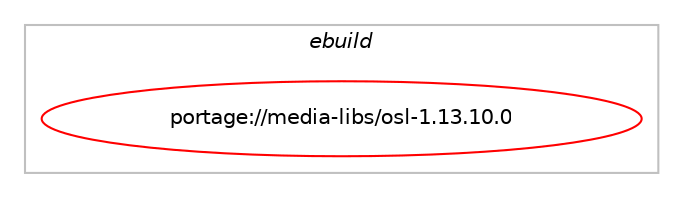 digraph prolog {

# *************
# Graph options
# *************

newrank=true;
concentrate=true;
compound=true;
graph [rankdir=LR,fontname=Helvetica,fontsize=10,ranksep=1.5];#, ranksep=2.5, nodesep=0.2];
edge  [arrowhead=vee];
node  [fontname=Helvetica,fontsize=10];

# **********
# The ebuild
# **********

subgraph cluster_leftcol {
color=gray;
label=<<i>ebuild</i>>;
id [label="portage://media-libs/osl-1.13.10.0", color=red, width=4, href="../media-libs/osl-1.13.10.0.svg"];
}

# ****************
# The dependencies
# ****************

subgraph cluster_midcol {
color=gray;
label=<<i>dependencies</i>>;
subgraph cluster_compile {
fillcolor="#eeeeee";
style=filled;
label=<<i>compile</i>>;
# *** BEGIN UNKNOWN DEPENDENCY TYPE (TODO) ***
# id -> equal(use_conditional_group(positive,gui,portage://media-libs/osl-1.13.10.0,[use_conditional_group(negative,qt6,portage://media-libs/osl-1.13.10.0,[package_dependency(portage://media-libs/osl-1.13.10.0,install,no,dev-qt,qtcore,none,[,,],[slot(5)],[]),package_dependency(portage://media-libs/osl-1.13.10.0,install,no,dev-qt,qtgui,none,[,,],[slot(5)],[]),package_dependency(portage://media-libs/osl-1.13.10.0,install,no,dev-qt,qtwidgets,none,[,,],[slot(5)],[]),package_dependency(portage://media-libs/osl-1.13.10.0,install,no,dev-qt,qtopengl,none,[,,],[slot(5)],[])]),use_conditional_group(positive,qt6,portage://media-libs/osl-1.13.10.0,[package_dependency(portage://media-libs/osl-1.13.10.0,install,no,dev-qt,qtbase,none,[,,],[slot(6)],[use(enable(gui),none),use(enable(widgets),none),use(enable(opengl),none)])])]))
# *** END UNKNOWN DEPENDENCY TYPE (TODO) ***

# *** BEGIN UNKNOWN DEPENDENCY TYPE (TODO) ***
# id -> equal(use_conditional_group(positive,llvm_slot_15,portage://media-libs/osl-1.13.10.0,[package_dependency(portage://media-libs/osl-1.13.10.0,install,no,sys-devel,clang,none,[,,],[slot(15)],[]),package_dependency(portage://media-libs/osl-1.13.10.0,install,no,sys-devel,llvm,none,[,,],[slot(15)],[])]))
# *** END UNKNOWN DEPENDENCY TYPE (TODO) ***

# *** BEGIN UNKNOWN DEPENDENCY TYPE (TODO) ***
# id -> equal(use_conditional_group(positive,llvm_slot_16,portage://media-libs/osl-1.13.10.0,[package_dependency(portage://media-libs/osl-1.13.10.0,install,no,sys-devel,clang,none,[,,],[slot(16)],[]),package_dependency(portage://media-libs/osl-1.13.10.0,install,no,sys-devel,llvm,none,[,,],[slot(16)],[])]))
# *** END UNKNOWN DEPENDENCY TYPE (TODO) ***

# *** BEGIN UNKNOWN DEPENDENCY TYPE (TODO) ***
# id -> equal(use_conditional_group(positive,llvm_slot_17,portage://media-libs/osl-1.13.10.0,[package_dependency(portage://media-libs/osl-1.13.10.0,install,no,sys-devel,clang,none,[,,],[slot(17)],[]),package_dependency(portage://media-libs/osl-1.13.10.0,install,no,sys-devel,llvm,none,[,,],[slot(17)],[])]))
# *** END UNKNOWN DEPENDENCY TYPE (TODO) ***

# *** BEGIN UNKNOWN DEPENDENCY TYPE (TODO) ***
# id -> equal(use_conditional_group(positive,llvm_slot_18,portage://media-libs/osl-1.13.10.0,[package_dependency(portage://media-libs/osl-1.13.10.0,install,no,sys-devel,clang,none,[,,],[slot(18)],[]),package_dependency(portage://media-libs/osl-1.13.10.0,install,no,sys-devel,llvm,none,[,,],[slot(18)],[])]))
# *** END UNKNOWN DEPENDENCY TYPE (TODO) ***

# *** BEGIN UNKNOWN DEPENDENCY TYPE (TODO) ***
# id -> equal(use_conditional_group(positive,optix,portage://media-libs/osl-1.13.10.0,[package_dependency(portage://media-libs/osl-1.13.10.0,install,no,dev-libs,optix,none,[,,],[],[use(disable(headers-only),none)])]))
# *** END UNKNOWN DEPENDENCY TYPE (TODO) ***

# *** BEGIN UNKNOWN DEPENDENCY TYPE (TODO) ***
# id -> equal(use_conditional_group(positive,partio,portage://media-libs/osl-1.13.10.0,[package_dependency(portage://media-libs/osl-1.13.10.0,install,no,media-libs,partio,none,[,,],[],[])]))
# *** END UNKNOWN DEPENDENCY TYPE (TODO) ***

# *** BEGIN UNKNOWN DEPENDENCY TYPE (TODO) ***
# id -> equal(use_conditional_group(positive,python,portage://media-libs/osl-1.13.10.0,[use_conditional_group(positive,python_single_target_python3_10,portage://media-libs/osl-1.13.10.0,[package_dependency(portage://media-libs/osl-1.13.10.0,install,no,dev-lang,python,none,[,,],[slot(3.10)],[])]),use_conditional_group(positive,python_single_target_python3_11,portage://media-libs/osl-1.13.10.0,[package_dependency(portage://media-libs/osl-1.13.10.0,install,no,dev-lang,python,none,[,,],[slot(3.11)],[])]),use_conditional_group(positive,python_single_target_python3_12,portage://media-libs/osl-1.13.10.0,[package_dependency(portage://media-libs/osl-1.13.10.0,install,no,dev-lang,python,none,[,,],[slot(3.12)],[])]),use_conditional_group(positive,python_single_target_python3_10,portage://media-libs/osl-1.13.10.0,[package_dependency(portage://media-libs/osl-1.13.10.0,install,no,dev-python,pybind11,none,[,,],[],[use(enable(python_targets_python3_10),negative)]),package_dependency(portage://media-libs/osl-1.13.10.0,install,no,media-libs,openimageio,none,[,,],[],[use(enable(python),none),use(enable(python_single_target_python3_10),negative)])]),use_conditional_group(positive,python_single_target_python3_11,portage://media-libs/osl-1.13.10.0,[package_dependency(portage://media-libs/osl-1.13.10.0,install,no,dev-python,pybind11,none,[,,],[],[use(enable(python_targets_python3_11),negative)]),package_dependency(portage://media-libs/osl-1.13.10.0,install,no,media-libs,openimageio,none,[,,],[],[use(enable(python),none),use(enable(python_single_target_python3_11),negative)])]),use_conditional_group(positive,python_single_target_python3_12,portage://media-libs/osl-1.13.10.0,[package_dependency(portage://media-libs/osl-1.13.10.0,install,no,dev-python,pybind11,none,[,,],[],[use(enable(python_targets_python3_12),negative)]),package_dependency(portage://media-libs/osl-1.13.10.0,install,no,media-libs,openimageio,none,[,,],[],[use(enable(python),none),use(enable(python_single_target_python3_12),negative)])])]))
# *** END UNKNOWN DEPENDENCY TYPE (TODO) ***

# *** BEGIN UNKNOWN DEPENDENCY TYPE (TODO) ***
# id -> equal(use_conditional_group(positive,test,portage://media-libs/osl-1.13.10.0,[package_dependency(portage://media-libs/osl-1.13.10.0,install,no,media-fonts,droid,none,[,,],[],[])]))
# *** END UNKNOWN DEPENDENCY TYPE (TODO) ***

# *** BEGIN UNKNOWN DEPENDENCY TYPE (TODO) ***
# id -> equal(package_dependency(portage://media-libs/osl-1.13.10.0,install,no,dev-libs,boost,none,[,,],any_same_slot,[]))
# *** END UNKNOWN DEPENDENCY TYPE (TODO) ***

# *** BEGIN UNKNOWN DEPENDENCY TYPE (TODO) ***
# id -> equal(package_dependency(portage://media-libs/osl-1.13.10.0,install,no,dev-libs,pugixml,none,[,,],[],[]))
# *** END UNKNOWN DEPENDENCY TYPE (TODO) ***

# *** BEGIN UNKNOWN DEPENDENCY TYPE (TODO) ***
# id -> equal(package_dependency(portage://media-libs/osl-1.13.10.0,install,no,dev-util,patchelf,none,[,,],[],[]))
# *** END UNKNOWN DEPENDENCY TYPE (TODO) ***

# *** BEGIN UNKNOWN DEPENDENCY TYPE (TODO) ***
# id -> equal(package_dependency(portage://media-libs/osl-1.13.10.0,install,no,media-libs,openexr,greaterequal,[3,,,3],[slot(0),equal],[]))
# *** END UNKNOWN DEPENDENCY TYPE (TODO) ***

# *** BEGIN UNKNOWN DEPENDENCY TYPE (TODO) ***
# id -> equal(package_dependency(portage://media-libs/osl-1.13.10.0,install,no,media-libs,openimageio,greaterequal,[2.4,,,2.4],any_same_slot,[]))
# *** END UNKNOWN DEPENDENCY TYPE (TODO) ***

# *** BEGIN UNKNOWN DEPENDENCY TYPE (TODO) ***
# id -> equal(package_dependency(portage://media-libs/osl-1.13.10.0,install,no,sys-libs,zlib,none,[,,],any_same_slot,[]))
# *** END UNKNOWN DEPENDENCY TYPE (TODO) ***

}
subgraph cluster_compileandrun {
fillcolor="#eeeeee";
style=filled;
label=<<i>compile and run</i>>;
}
subgraph cluster_run {
fillcolor="#eeeeee";
style=filled;
label=<<i>run</i>>;
# *** BEGIN UNKNOWN DEPENDENCY TYPE (TODO) ***
# id -> equal(use_conditional_group(positive,gui,portage://media-libs/osl-1.13.10.0,[use_conditional_group(negative,qt6,portage://media-libs/osl-1.13.10.0,[package_dependency(portage://media-libs/osl-1.13.10.0,run,no,dev-qt,qtcore,none,[,,],[slot(5)],[]),package_dependency(portage://media-libs/osl-1.13.10.0,run,no,dev-qt,qtgui,none,[,,],[slot(5)],[]),package_dependency(portage://media-libs/osl-1.13.10.0,run,no,dev-qt,qtwidgets,none,[,,],[slot(5)],[]),package_dependency(portage://media-libs/osl-1.13.10.0,run,no,dev-qt,qtopengl,none,[,,],[slot(5)],[])]),use_conditional_group(positive,qt6,portage://media-libs/osl-1.13.10.0,[package_dependency(portage://media-libs/osl-1.13.10.0,run,no,dev-qt,qtbase,none,[,,],[slot(6)],[use(enable(gui),none),use(enable(widgets),none),use(enable(opengl),none)])])]))
# *** END UNKNOWN DEPENDENCY TYPE (TODO) ***

# *** BEGIN UNKNOWN DEPENDENCY TYPE (TODO) ***
# id -> equal(use_conditional_group(positive,llvm_slot_15,portage://media-libs/osl-1.13.10.0,[package_dependency(portage://media-libs/osl-1.13.10.0,run,no,sys-devel,clang,none,[,,],[slot(15)],[]),package_dependency(portage://media-libs/osl-1.13.10.0,run,no,sys-devel,llvm,none,[,,],[slot(15)],[])]))
# *** END UNKNOWN DEPENDENCY TYPE (TODO) ***

# *** BEGIN UNKNOWN DEPENDENCY TYPE (TODO) ***
# id -> equal(use_conditional_group(positive,llvm_slot_16,portage://media-libs/osl-1.13.10.0,[package_dependency(portage://media-libs/osl-1.13.10.0,run,no,sys-devel,clang,none,[,,],[slot(16)],[]),package_dependency(portage://media-libs/osl-1.13.10.0,run,no,sys-devel,llvm,none,[,,],[slot(16)],[])]))
# *** END UNKNOWN DEPENDENCY TYPE (TODO) ***

# *** BEGIN UNKNOWN DEPENDENCY TYPE (TODO) ***
# id -> equal(use_conditional_group(positive,llvm_slot_17,portage://media-libs/osl-1.13.10.0,[package_dependency(portage://media-libs/osl-1.13.10.0,run,no,sys-devel,clang,none,[,,],[slot(17)],[]),package_dependency(portage://media-libs/osl-1.13.10.0,run,no,sys-devel,llvm,none,[,,],[slot(17)],[])]))
# *** END UNKNOWN DEPENDENCY TYPE (TODO) ***

# *** BEGIN UNKNOWN DEPENDENCY TYPE (TODO) ***
# id -> equal(use_conditional_group(positive,llvm_slot_18,portage://media-libs/osl-1.13.10.0,[package_dependency(portage://media-libs/osl-1.13.10.0,run,no,sys-devel,clang,none,[,,],[slot(18)],[]),package_dependency(portage://media-libs/osl-1.13.10.0,run,no,sys-devel,llvm,none,[,,],[slot(18)],[])]))
# *** END UNKNOWN DEPENDENCY TYPE (TODO) ***

# *** BEGIN UNKNOWN DEPENDENCY TYPE (TODO) ***
# id -> equal(use_conditional_group(positive,optix,portage://media-libs/osl-1.13.10.0,[package_dependency(portage://media-libs/osl-1.13.10.0,run,no,dev-libs,optix,none,[,,],[],[use(disable(headers-only),none)])]))
# *** END UNKNOWN DEPENDENCY TYPE (TODO) ***

# *** BEGIN UNKNOWN DEPENDENCY TYPE (TODO) ***
# id -> equal(use_conditional_group(positive,partio,portage://media-libs/osl-1.13.10.0,[package_dependency(portage://media-libs/osl-1.13.10.0,run,no,media-libs,partio,none,[,,],[],[])]))
# *** END UNKNOWN DEPENDENCY TYPE (TODO) ***

# *** BEGIN UNKNOWN DEPENDENCY TYPE (TODO) ***
# id -> equal(use_conditional_group(positive,python,portage://media-libs/osl-1.13.10.0,[use_conditional_group(positive,python_single_target_python3_10,portage://media-libs/osl-1.13.10.0,[package_dependency(portage://media-libs/osl-1.13.10.0,run,no,dev-lang,python,none,[,,],[slot(3.10)],[])]),use_conditional_group(positive,python_single_target_python3_11,portage://media-libs/osl-1.13.10.0,[package_dependency(portage://media-libs/osl-1.13.10.0,run,no,dev-lang,python,none,[,,],[slot(3.11)],[])]),use_conditional_group(positive,python_single_target_python3_12,portage://media-libs/osl-1.13.10.0,[package_dependency(portage://media-libs/osl-1.13.10.0,run,no,dev-lang,python,none,[,,],[slot(3.12)],[])]),use_conditional_group(positive,python_single_target_python3_10,portage://media-libs/osl-1.13.10.0,[package_dependency(portage://media-libs/osl-1.13.10.0,run,no,dev-python,pybind11,none,[,,],[],[use(enable(python_targets_python3_10),negative)]),package_dependency(portage://media-libs/osl-1.13.10.0,run,no,media-libs,openimageio,none,[,,],[],[use(enable(python),none),use(enable(python_single_target_python3_10),negative)])]),use_conditional_group(positive,python_single_target_python3_11,portage://media-libs/osl-1.13.10.0,[package_dependency(portage://media-libs/osl-1.13.10.0,run,no,dev-python,pybind11,none,[,,],[],[use(enable(python_targets_python3_11),negative)]),package_dependency(portage://media-libs/osl-1.13.10.0,run,no,media-libs,openimageio,none,[,,],[],[use(enable(python),none),use(enable(python_single_target_python3_11),negative)])]),use_conditional_group(positive,python_single_target_python3_12,portage://media-libs/osl-1.13.10.0,[package_dependency(portage://media-libs/osl-1.13.10.0,run,no,dev-python,pybind11,none,[,,],[],[use(enable(python_targets_python3_12),negative)]),package_dependency(portage://media-libs/osl-1.13.10.0,run,no,media-libs,openimageio,none,[,,],[],[use(enable(python),none),use(enable(python_single_target_python3_12),negative)])])]))
# *** END UNKNOWN DEPENDENCY TYPE (TODO) ***

# *** BEGIN UNKNOWN DEPENDENCY TYPE (TODO) ***
# id -> equal(package_dependency(portage://media-libs/osl-1.13.10.0,run,no,dev-libs,boost,none,[,,],any_same_slot,[]))
# *** END UNKNOWN DEPENDENCY TYPE (TODO) ***

# *** BEGIN UNKNOWN DEPENDENCY TYPE (TODO) ***
# id -> equal(package_dependency(portage://media-libs/osl-1.13.10.0,run,no,dev-libs,pugixml,none,[,,],[],[]))
# *** END UNKNOWN DEPENDENCY TYPE (TODO) ***

# *** BEGIN UNKNOWN DEPENDENCY TYPE (TODO) ***
# id -> equal(package_dependency(portage://media-libs/osl-1.13.10.0,run,no,media-libs,openexr,greaterequal,[3,,,3],[slot(0),equal],[]))
# *** END UNKNOWN DEPENDENCY TYPE (TODO) ***

# *** BEGIN UNKNOWN DEPENDENCY TYPE (TODO) ***
# id -> equal(package_dependency(portage://media-libs/osl-1.13.10.0,run,no,media-libs,openimageio,greaterequal,[2.4,,,2.4],any_same_slot,[]))
# *** END UNKNOWN DEPENDENCY TYPE (TODO) ***

# *** BEGIN UNKNOWN DEPENDENCY TYPE (TODO) ***
# id -> equal(package_dependency(portage://media-libs/osl-1.13.10.0,run,no,sys-libs,zlib,none,[,,],any_same_slot,[]))
# *** END UNKNOWN DEPENDENCY TYPE (TODO) ***

}
}

# **************
# The candidates
# **************

subgraph cluster_choices {
rank=same;
color=gray;
label=<<i>candidates</i>>;

}

}
